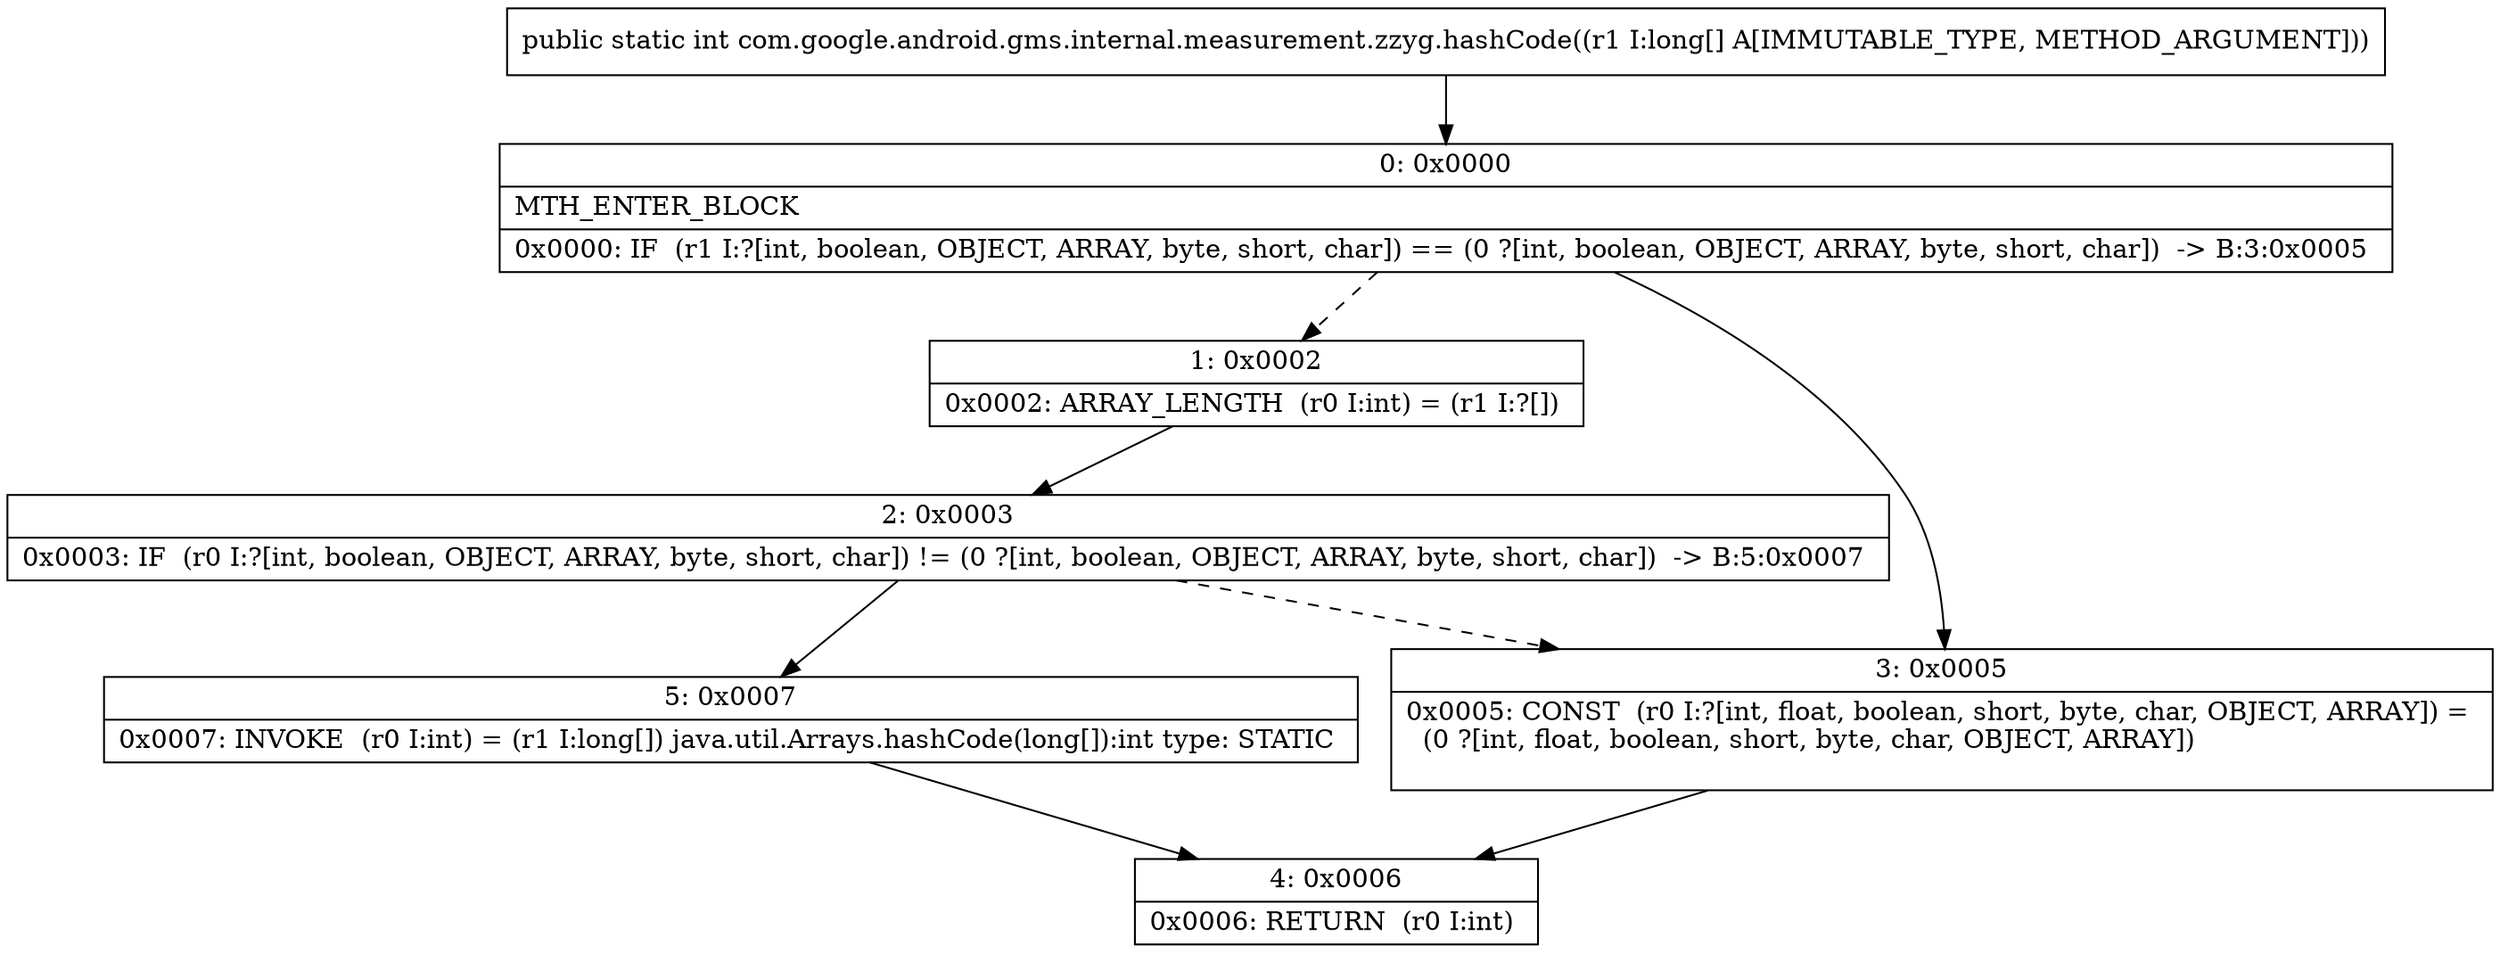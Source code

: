 digraph "CFG forcom.google.android.gms.internal.measurement.zzyg.hashCode([J)I" {
Node_0 [shape=record,label="{0\:\ 0x0000|MTH_ENTER_BLOCK\l|0x0000: IF  (r1 I:?[int, boolean, OBJECT, ARRAY, byte, short, char]) == (0 ?[int, boolean, OBJECT, ARRAY, byte, short, char])  \-\> B:3:0x0005 \l}"];
Node_1 [shape=record,label="{1\:\ 0x0002|0x0002: ARRAY_LENGTH  (r0 I:int) = (r1 I:?[]) \l}"];
Node_2 [shape=record,label="{2\:\ 0x0003|0x0003: IF  (r0 I:?[int, boolean, OBJECT, ARRAY, byte, short, char]) != (0 ?[int, boolean, OBJECT, ARRAY, byte, short, char])  \-\> B:5:0x0007 \l}"];
Node_3 [shape=record,label="{3\:\ 0x0005|0x0005: CONST  (r0 I:?[int, float, boolean, short, byte, char, OBJECT, ARRAY]) = \l  (0 ?[int, float, boolean, short, byte, char, OBJECT, ARRAY])\l \l}"];
Node_4 [shape=record,label="{4\:\ 0x0006|0x0006: RETURN  (r0 I:int) \l}"];
Node_5 [shape=record,label="{5\:\ 0x0007|0x0007: INVOKE  (r0 I:int) = (r1 I:long[]) java.util.Arrays.hashCode(long[]):int type: STATIC \l}"];
MethodNode[shape=record,label="{public static int com.google.android.gms.internal.measurement.zzyg.hashCode((r1 I:long[] A[IMMUTABLE_TYPE, METHOD_ARGUMENT])) }"];
MethodNode -> Node_0;
Node_0 -> Node_1[style=dashed];
Node_0 -> Node_3;
Node_1 -> Node_2;
Node_2 -> Node_3[style=dashed];
Node_2 -> Node_5;
Node_3 -> Node_4;
Node_5 -> Node_4;
}

